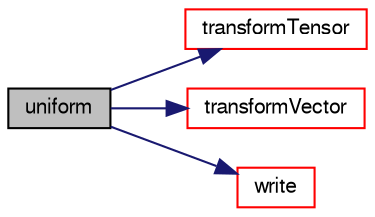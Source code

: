 digraph "uniform"
{
  bgcolor="transparent";
  edge [fontname="FreeSans",fontsize="10",labelfontname="FreeSans",labelfontsize="10"];
  node [fontname="FreeSans",fontsize="10",shape=record];
  rankdir="LR";
  Node1452 [label="uniform",height=0.2,width=0.4,color="black", fillcolor="grey75", style="filled", fontcolor="black"];
  Node1452 -> Node1453 [color="midnightblue",fontsize="10",style="solid",fontname="FreeSans"];
  Node1453 [label="transformTensor",height=0.2,width=0.4,color="red",URL="$a25002.html#a28d18113b22f414be8701912faa1732a",tooltip="Transform tensor field using transformation tensorField. "];
  Node1452 -> Node1503 [color="midnightblue",fontsize="10",style="solid",fontname="FreeSans"];
  Node1503 [label="transformVector",height=0.2,width=0.4,color="red",URL="$a25002.html#a1699bd870864e7f8c22acd8ad1e7212f",tooltip="Transform vectorField using transformation tensorField and return. "];
  Node1452 -> Node1518 [color="midnightblue",fontsize="10",style="solid",fontname="FreeSans"];
  Node1518 [label="write",height=0.2,width=0.4,color="red",URL="$a25002.html#a293fdfec8bdfbd5c3913ab4c9f3454ff",tooltip="Write. "];
}
